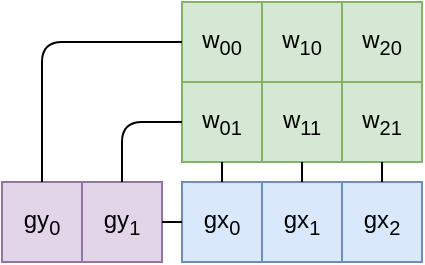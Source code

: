 <mxfile version="12.8.1" type="device"><diagram id="UMXScgQSMYlf2lzcJmPm" name="Page-1"><mxGraphModel dx="1422" dy="729" grid="1" gridSize="10" guides="1" tooltips="1" connect="1" arrows="1" fold="1" page="1" pageScale="1" pageWidth="827" pageHeight="1169" math="0" shadow="0"><root><mxCell id="0"/><mxCell id="1" parent="0"/><mxCell id="4Ah-_bM_cwbZD404Uxb5-42" value="gx&lt;sub&gt;0&lt;/sub&gt;" style="rounded=0;whiteSpace=wrap;html=1;fillColor=#dae8fc;strokeColor=#6c8ebf;" parent="1" vertex="1"><mxGeometry x="170" y="170" width="40" height="40" as="geometry"/></mxCell><mxCell id="4Ah-_bM_cwbZD404Uxb5-43" value="gx&lt;sub&gt;1&lt;/sub&gt;" style="rounded=0;whiteSpace=wrap;html=1;fillColor=#dae8fc;strokeColor=#6c8ebf;" parent="1" vertex="1"><mxGeometry x="210" y="170" width="40" height="40" as="geometry"/></mxCell><mxCell id="4Ah-_bM_cwbZD404Uxb5-44" value="gx&lt;sub&gt;2&lt;/sub&gt;" style="rounded=0;whiteSpace=wrap;html=1;fillColor=#dae8fc;strokeColor=#6c8ebf;" parent="1" vertex="1"><mxGeometry x="250" y="170" width="40" height="40" as="geometry"/></mxCell><mxCell id="4Ah-_bM_cwbZD404Uxb5-45" value="w&lt;sub&gt;00&lt;/sub&gt;" style="whiteSpace=wrap;html=1;aspect=fixed;fillColor=#d5e8d4;strokeColor=#82b366;" parent="1" vertex="1"><mxGeometry x="170" y="80" width="40" height="40" as="geometry"/></mxCell><mxCell id="4Ah-_bM_cwbZD404Uxb5-46" value="w&lt;sub&gt;10&lt;/sub&gt;" style="whiteSpace=wrap;html=1;aspect=fixed;fillColor=#d5e8d4;strokeColor=#82b366;" parent="1" vertex="1"><mxGeometry x="210" y="80" width="40" height="40" as="geometry"/></mxCell><mxCell id="4Ah-_bM_cwbZD404Uxb5-47" value="w&lt;sub&gt;20&lt;/sub&gt;" style="whiteSpace=wrap;html=1;aspect=fixed;fillColor=#d5e8d4;strokeColor=#82b366;" parent="1" vertex="1"><mxGeometry x="250" y="80" width="40" height="40" as="geometry"/></mxCell><mxCell id="4Ah-_bM_cwbZD404Uxb5-48" value="w&lt;sub&gt;01&lt;/sub&gt;" style="whiteSpace=wrap;html=1;aspect=fixed;fillColor=#d5e8d4;strokeColor=#82b366;" parent="1" vertex="1"><mxGeometry x="170" y="120" width="40" height="40" as="geometry"/></mxCell><mxCell id="4Ah-_bM_cwbZD404Uxb5-49" value="w&lt;sub&gt;11&lt;/sub&gt;" style="whiteSpace=wrap;html=1;aspect=fixed;fillColor=#d5e8d4;strokeColor=#82b366;" parent="1" vertex="1"><mxGeometry x="210" y="120" width="40" height="40" as="geometry"/></mxCell><mxCell id="4Ah-_bM_cwbZD404Uxb5-50" value="w&lt;sub&gt;21&lt;/sub&gt;" style="whiteSpace=wrap;html=1;aspect=fixed;fillColor=#d5e8d4;strokeColor=#82b366;" parent="1" vertex="1"><mxGeometry x="250" y="120" width="40" height="40" as="geometry"/></mxCell><mxCell id="4Ah-_bM_cwbZD404Uxb5-51" value="gy&lt;sub&gt;0&lt;/sub&gt;" style="rounded=0;whiteSpace=wrap;html=1;fillColor=#e1d5e7;strokeColor=#9673a6;" parent="1" vertex="1"><mxGeometry x="80" y="170" width="40" height="40" as="geometry"/></mxCell><mxCell id="4Ah-_bM_cwbZD404Uxb5-52" value="gy&lt;sub&gt;1&lt;/sub&gt;" style="rounded=0;whiteSpace=wrap;html=1;fillColor=#e1d5e7;strokeColor=#9673a6;" parent="1" vertex="1"><mxGeometry x="120" y="170" width="40" height="40" as="geometry"/></mxCell><mxCell id="4Ah-_bM_cwbZD404Uxb5-58" value="" style="endArrow=none;html=1;entryX=0;entryY=0.5;entryDx=0;entryDy=0;exitX=1;exitY=0.5;exitDx=0;exitDy=0;" parent="1" source="4Ah-_bM_cwbZD404Uxb5-52" target="4Ah-_bM_cwbZD404Uxb5-42" edge="1"><mxGeometry width="50" height="50" relative="1" as="geometry"><mxPoint x="-150" y="320" as="sourcePoint"/><mxPoint x="-100" y="270" as="targetPoint"/></mxGeometry></mxCell><mxCell id="4Ah-_bM_cwbZD404Uxb5-59" value="" style="endArrow=none;html=1;entryX=0.5;entryY=1;entryDx=0;entryDy=0;exitX=0.5;exitY=0;exitDx=0;exitDy=0;" parent="1" source="4Ah-_bM_cwbZD404Uxb5-42" target="4Ah-_bM_cwbZD404Uxb5-48" edge="1"><mxGeometry width="50" height="50" relative="1" as="geometry"><mxPoint x="-150" y="320" as="sourcePoint"/><mxPoint x="-100" y="270" as="targetPoint"/></mxGeometry></mxCell><mxCell id="4Ah-_bM_cwbZD404Uxb5-60" value="" style="endArrow=none;html=1;entryX=0.5;entryY=1;entryDx=0;entryDy=0;exitX=0.5;exitY=0;exitDx=0;exitDy=0;" parent="1" source="4Ah-_bM_cwbZD404Uxb5-43" target="4Ah-_bM_cwbZD404Uxb5-49" edge="1"><mxGeometry width="50" height="50" relative="1" as="geometry"><mxPoint x="-150" y="320" as="sourcePoint"/><mxPoint x="-100" y="270" as="targetPoint"/></mxGeometry></mxCell><mxCell id="4Ah-_bM_cwbZD404Uxb5-61" value="" style="endArrow=none;html=1;entryX=0.5;entryY=1;entryDx=0;entryDy=0;exitX=0.5;exitY=0;exitDx=0;exitDy=0;" parent="1" source="4Ah-_bM_cwbZD404Uxb5-44" target="4Ah-_bM_cwbZD404Uxb5-50" edge="1"><mxGeometry width="50" height="50" relative="1" as="geometry"><mxPoint x="-150" y="320" as="sourcePoint"/><mxPoint x="-100" y="270" as="targetPoint"/></mxGeometry></mxCell><mxCell id="4Ah-_bM_cwbZD404Uxb5-62" value="" style="endArrow=none;html=1;entryX=0;entryY=0.5;entryDx=0;entryDy=0;exitX=0.5;exitY=0;exitDx=0;exitDy=0;" parent="1" source="4Ah-_bM_cwbZD404Uxb5-51" target="4Ah-_bM_cwbZD404Uxb5-45" edge="1"><mxGeometry width="50" height="50" relative="1" as="geometry"><mxPoint x="-150" y="320" as="sourcePoint"/><mxPoint x="-100" y="270" as="targetPoint"/><Array as="points"><mxPoint x="100" y="100"/></Array></mxGeometry></mxCell><mxCell id="4Ah-_bM_cwbZD404Uxb5-63" value="" style="endArrow=none;html=1;entryX=0;entryY=0.5;entryDx=0;entryDy=0;exitX=0.5;exitY=0;exitDx=0;exitDy=0;" parent="1" source="4Ah-_bM_cwbZD404Uxb5-52" target="4Ah-_bM_cwbZD404Uxb5-48" edge="1"><mxGeometry width="50" height="50" relative="1" as="geometry"><mxPoint x="-150" y="320" as="sourcePoint"/><mxPoint x="-100" y="270" as="targetPoint"/><Array as="points"><mxPoint x="140" y="140"/></Array></mxGeometry></mxCell></root></mxGraphModel></diagram></mxfile>